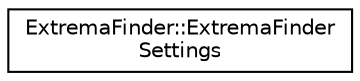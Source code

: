 digraph "Graphical Class Hierarchy"
{
  edge [fontname="Helvetica",fontsize="10",labelfontname="Helvetica",labelfontsize="10"];
  node [fontname="Helvetica",fontsize="10",shape=record];
  rankdir="LR";
  Node0 [label="ExtremaFinder::ExtremaFinder\lSettings",height=0.2,width=0.4,color="black", fillcolor="white", style="filled",URL="$classExtremaFinder_1_1ExtremaFinderSettings.html"];
}
